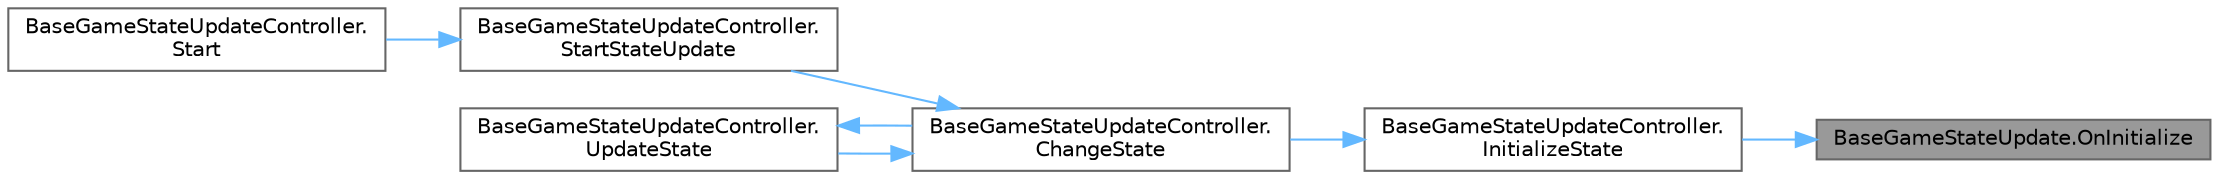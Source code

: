 digraph "BaseGameStateUpdate.OnInitialize"
{
 // LATEX_PDF_SIZE
  bgcolor="transparent";
  edge [fontname=Helvetica,fontsize=10,labelfontname=Helvetica,labelfontsize=10];
  node [fontname=Helvetica,fontsize=10,shape=box,height=0.2,width=0.4];
  rankdir="RL";
  Node1 [id="Node000001",label="BaseGameStateUpdate.OnInitialize",height=0.2,width=0.4,color="gray40", fillcolor="grey60", style="filled", fontcolor="black",tooltip="初期処理"];
  Node1 -> Node2 [id="edge1_Node000001_Node000002",dir="back",color="steelblue1",style="solid",tooltip=" "];
  Node2 [id="Node000002",label="BaseGameStateUpdateController.\lInitializeState",height=0.2,width=0.4,color="grey40", fillcolor="white", style="filled",URL="$class_base_game_state_update_controller.html#a2ea12d88833f18b348dfc2e375eb6dbd",tooltip="初期処理"];
  Node2 -> Node3 [id="edge2_Node000002_Node000003",dir="back",color="steelblue1",style="solid",tooltip=" "];
  Node3 [id="Node000003",label="BaseGameStateUpdateController.\lChangeState",height=0.2,width=0.4,color="grey40", fillcolor="white", style="filled",URL="$class_base_game_state_update_controller.html#abcd7947453631492d6f0cc44e634a5cf",tooltip=" "];
  Node3 -> Node4 [id="edge3_Node000003_Node000004",dir="back",color="steelblue1",style="solid",tooltip=" "];
  Node4 [id="Node000004",label="BaseGameStateUpdateController.\lStartStateUpdate",height=0.2,width=0.4,color="grey40", fillcolor="white", style="filled",URL="$class_base_game_state_update_controller.html#af4bf36b83c98ee2acd91961eb412fba1",tooltip=" "];
  Node4 -> Node5 [id="edge4_Node000004_Node000005",dir="back",color="steelblue1",style="solid",tooltip=" "];
  Node5 [id="Node000005",label="BaseGameStateUpdateController.\lStart",height=0.2,width=0.4,color="grey40", fillcolor="white", style="filled",URL="$class_base_game_state_update_controller.html#af526a8d1db13a4c30adf29921124bb17",tooltip=" "];
  Node3 -> Node6 [id="edge5_Node000003_Node000006",dir="back",color="steelblue1",style="solid",tooltip=" "];
  Node6 [id="Node000006",label="BaseGameStateUpdateController.\lUpdateState",height=0.2,width=0.4,color="grey40", fillcolor="white", style="filled",URL="$class_base_game_state_update_controller.html#a56f075ca7839ac92c8a3d6948477bdf8",tooltip="毎フレーム実行される処理"];
  Node6 -> Node3 [id="edge6_Node000006_Node000003",dir="back",color="steelblue1",style="solid",tooltip=" "];
}
